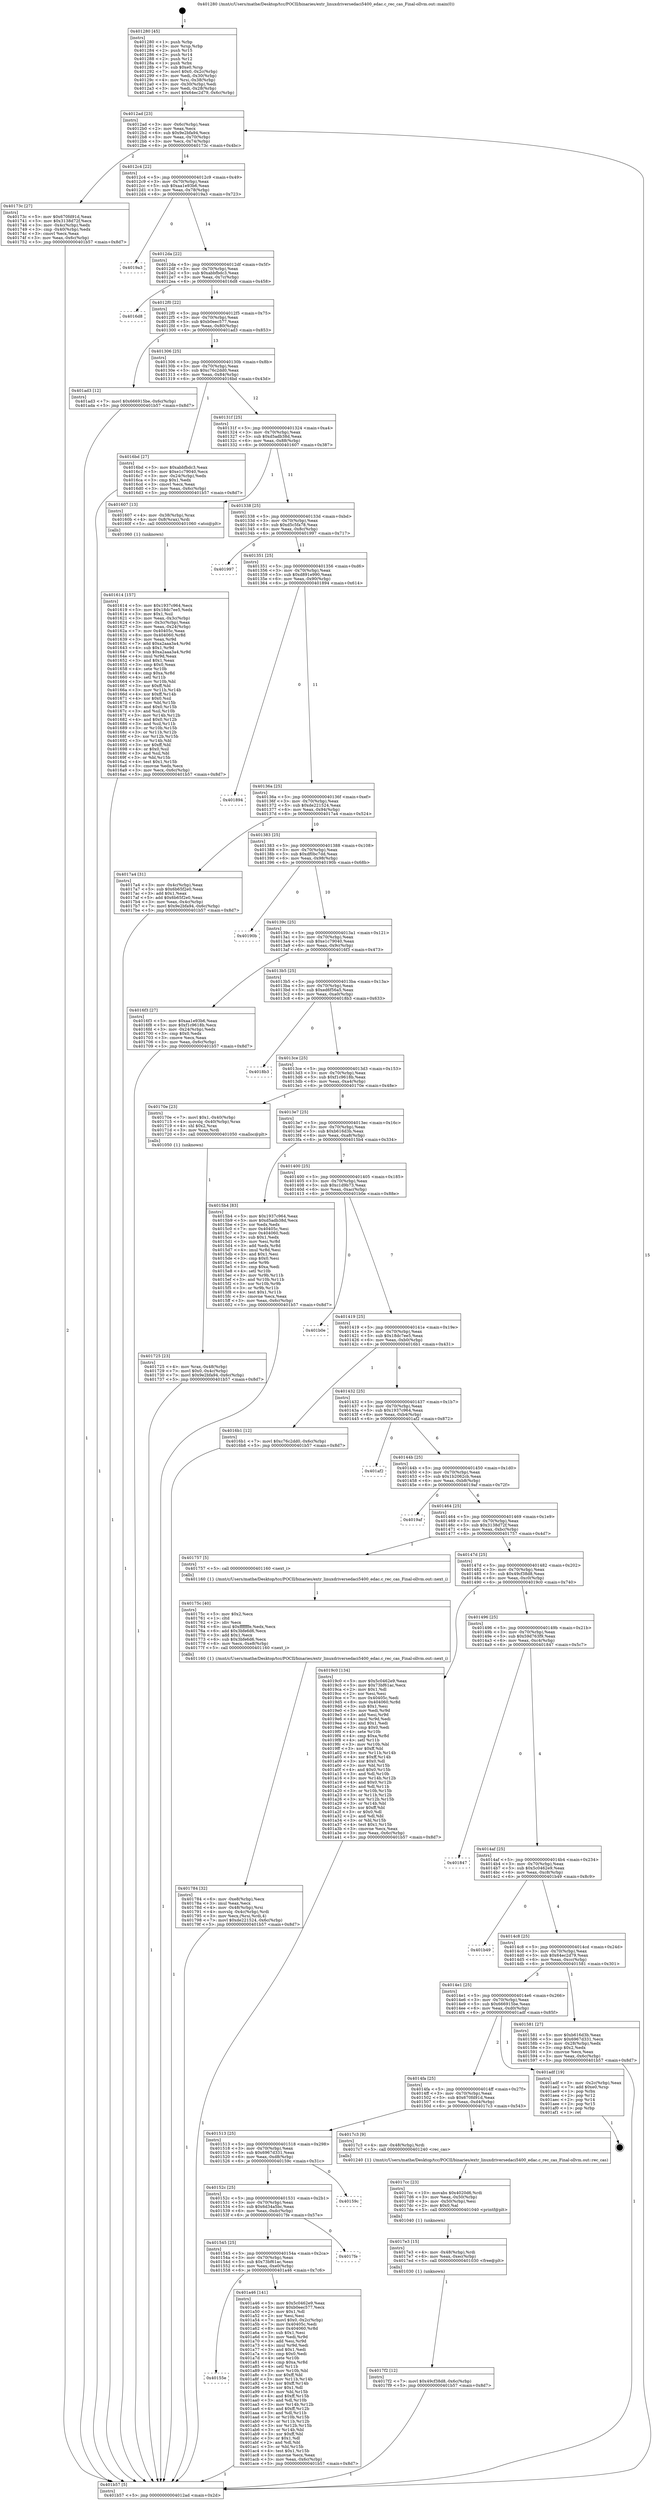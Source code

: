 digraph "0x401280" {
  label = "0x401280 (/mnt/c/Users/mathe/Desktop/tcc/POCII/binaries/extr_linuxdriversedaci5400_edac.c_rec_cas_Final-ollvm.out::main(0))"
  labelloc = "t"
  node[shape=record]

  Entry [label="",width=0.3,height=0.3,shape=circle,fillcolor=black,style=filled]
  "0x4012ad" [label="{
     0x4012ad [23]\l
     | [instrs]\l
     &nbsp;&nbsp;0x4012ad \<+3\>: mov -0x6c(%rbp),%eax\l
     &nbsp;&nbsp;0x4012b0 \<+2\>: mov %eax,%ecx\l
     &nbsp;&nbsp;0x4012b2 \<+6\>: sub $0x9e2bfa94,%ecx\l
     &nbsp;&nbsp;0x4012b8 \<+3\>: mov %eax,-0x70(%rbp)\l
     &nbsp;&nbsp;0x4012bb \<+3\>: mov %ecx,-0x74(%rbp)\l
     &nbsp;&nbsp;0x4012be \<+6\>: je 000000000040173c \<main+0x4bc\>\l
  }"]
  "0x40173c" [label="{
     0x40173c [27]\l
     | [instrs]\l
     &nbsp;&nbsp;0x40173c \<+5\>: mov $0x670fd91d,%eax\l
     &nbsp;&nbsp;0x401741 \<+5\>: mov $0x3138d72f,%ecx\l
     &nbsp;&nbsp;0x401746 \<+3\>: mov -0x4c(%rbp),%edx\l
     &nbsp;&nbsp;0x401749 \<+3\>: cmp -0x40(%rbp),%edx\l
     &nbsp;&nbsp;0x40174c \<+3\>: cmovl %ecx,%eax\l
     &nbsp;&nbsp;0x40174f \<+3\>: mov %eax,-0x6c(%rbp)\l
     &nbsp;&nbsp;0x401752 \<+5\>: jmp 0000000000401b57 \<main+0x8d7\>\l
  }"]
  "0x4012c4" [label="{
     0x4012c4 [22]\l
     | [instrs]\l
     &nbsp;&nbsp;0x4012c4 \<+5\>: jmp 00000000004012c9 \<main+0x49\>\l
     &nbsp;&nbsp;0x4012c9 \<+3\>: mov -0x70(%rbp),%eax\l
     &nbsp;&nbsp;0x4012cc \<+5\>: sub $0xaa1e93b6,%eax\l
     &nbsp;&nbsp;0x4012d1 \<+3\>: mov %eax,-0x78(%rbp)\l
     &nbsp;&nbsp;0x4012d4 \<+6\>: je 00000000004019a3 \<main+0x723\>\l
  }"]
  Exit [label="",width=0.3,height=0.3,shape=circle,fillcolor=black,style=filled,peripheries=2]
  "0x4019a3" [label="{
     0x4019a3\l
  }", style=dashed]
  "0x4012da" [label="{
     0x4012da [22]\l
     | [instrs]\l
     &nbsp;&nbsp;0x4012da \<+5\>: jmp 00000000004012df \<main+0x5f\>\l
     &nbsp;&nbsp;0x4012df \<+3\>: mov -0x70(%rbp),%eax\l
     &nbsp;&nbsp;0x4012e2 \<+5\>: sub $0xabbfbdc3,%eax\l
     &nbsp;&nbsp;0x4012e7 \<+3\>: mov %eax,-0x7c(%rbp)\l
     &nbsp;&nbsp;0x4012ea \<+6\>: je 00000000004016d8 \<main+0x458\>\l
  }"]
  "0x40155e" [label="{
     0x40155e\l
  }", style=dashed]
  "0x4016d8" [label="{
     0x4016d8\l
  }", style=dashed]
  "0x4012f0" [label="{
     0x4012f0 [22]\l
     | [instrs]\l
     &nbsp;&nbsp;0x4012f0 \<+5\>: jmp 00000000004012f5 \<main+0x75\>\l
     &nbsp;&nbsp;0x4012f5 \<+3\>: mov -0x70(%rbp),%eax\l
     &nbsp;&nbsp;0x4012f8 \<+5\>: sub $0xb0eec577,%eax\l
     &nbsp;&nbsp;0x4012fd \<+3\>: mov %eax,-0x80(%rbp)\l
     &nbsp;&nbsp;0x401300 \<+6\>: je 0000000000401ad3 \<main+0x853\>\l
  }"]
  "0x401a46" [label="{
     0x401a46 [141]\l
     | [instrs]\l
     &nbsp;&nbsp;0x401a46 \<+5\>: mov $0x5c0462e9,%eax\l
     &nbsp;&nbsp;0x401a4b \<+5\>: mov $0xb0eec577,%ecx\l
     &nbsp;&nbsp;0x401a50 \<+2\>: mov $0x1,%dl\l
     &nbsp;&nbsp;0x401a52 \<+2\>: xor %esi,%esi\l
     &nbsp;&nbsp;0x401a54 \<+7\>: movl $0x0,-0x2c(%rbp)\l
     &nbsp;&nbsp;0x401a5b \<+7\>: mov 0x40405c,%edi\l
     &nbsp;&nbsp;0x401a62 \<+8\>: mov 0x404060,%r8d\l
     &nbsp;&nbsp;0x401a6a \<+3\>: sub $0x1,%esi\l
     &nbsp;&nbsp;0x401a6d \<+3\>: mov %edi,%r9d\l
     &nbsp;&nbsp;0x401a70 \<+3\>: add %esi,%r9d\l
     &nbsp;&nbsp;0x401a73 \<+4\>: imul %r9d,%edi\l
     &nbsp;&nbsp;0x401a77 \<+3\>: and $0x1,%edi\l
     &nbsp;&nbsp;0x401a7a \<+3\>: cmp $0x0,%edi\l
     &nbsp;&nbsp;0x401a7d \<+4\>: sete %r10b\l
     &nbsp;&nbsp;0x401a81 \<+4\>: cmp $0xa,%r8d\l
     &nbsp;&nbsp;0x401a85 \<+4\>: setl %r11b\l
     &nbsp;&nbsp;0x401a89 \<+3\>: mov %r10b,%bl\l
     &nbsp;&nbsp;0x401a8c \<+3\>: xor $0xff,%bl\l
     &nbsp;&nbsp;0x401a8f \<+3\>: mov %r11b,%r14b\l
     &nbsp;&nbsp;0x401a92 \<+4\>: xor $0xff,%r14b\l
     &nbsp;&nbsp;0x401a96 \<+3\>: xor $0x1,%dl\l
     &nbsp;&nbsp;0x401a99 \<+3\>: mov %bl,%r15b\l
     &nbsp;&nbsp;0x401a9c \<+4\>: and $0xff,%r15b\l
     &nbsp;&nbsp;0x401aa0 \<+3\>: and %dl,%r10b\l
     &nbsp;&nbsp;0x401aa3 \<+3\>: mov %r14b,%r12b\l
     &nbsp;&nbsp;0x401aa6 \<+4\>: and $0xff,%r12b\l
     &nbsp;&nbsp;0x401aaa \<+3\>: and %dl,%r11b\l
     &nbsp;&nbsp;0x401aad \<+3\>: or %r10b,%r15b\l
     &nbsp;&nbsp;0x401ab0 \<+3\>: or %r11b,%r12b\l
     &nbsp;&nbsp;0x401ab3 \<+3\>: xor %r12b,%r15b\l
     &nbsp;&nbsp;0x401ab6 \<+3\>: or %r14b,%bl\l
     &nbsp;&nbsp;0x401ab9 \<+3\>: xor $0xff,%bl\l
     &nbsp;&nbsp;0x401abc \<+3\>: or $0x1,%dl\l
     &nbsp;&nbsp;0x401abf \<+2\>: and %dl,%bl\l
     &nbsp;&nbsp;0x401ac1 \<+3\>: or %bl,%r15b\l
     &nbsp;&nbsp;0x401ac4 \<+4\>: test $0x1,%r15b\l
     &nbsp;&nbsp;0x401ac8 \<+3\>: cmovne %ecx,%eax\l
     &nbsp;&nbsp;0x401acb \<+3\>: mov %eax,-0x6c(%rbp)\l
     &nbsp;&nbsp;0x401ace \<+5\>: jmp 0000000000401b57 \<main+0x8d7\>\l
  }"]
  "0x401ad3" [label="{
     0x401ad3 [12]\l
     | [instrs]\l
     &nbsp;&nbsp;0x401ad3 \<+7\>: movl $0x666915be,-0x6c(%rbp)\l
     &nbsp;&nbsp;0x401ada \<+5\>: jmp 0000000000401b57 \<main+0x8d7\>\l
  }"]
  "0x401306" [label="{
     0x401306 [25]\l
     | [instrs]\l
     &nbsp;&nbsp;0x401306 \<+5\>: jmp 000000000040130b \<main+0x8b\>\l
     &nbsp;&nbsp;0x40130b \<+3\>: mov -0x70(%rbp),%eax\l
     &nbsp;&nbsp;0x40130e \<+5\>: sub $0xc76c2dd0,%eax\l
     &nbsp;&nbsp;0x401313 \<+6\>: mov %eax,-0x84(%rbp)\l
     &nbsp;&nbsp;0x401319 \<+6\>: je 00000000004016bd \<main+0x43d\>\l
  }"]
  "0x401545" [label="{
     0x401545 [25]\l
     | [instrs]\l
     &nbsp;&nbsp;0x401545 \<+5\>: jmp 000000000040154a \<main+0x2ca\>\l
     &nbsp;&nbsp;0x40154a \<+3\>: mov -0x70(%rbp),%eax\l
     &nbsp;&nbsp;0x40154d \<+5\>: sub $0x73bf61ac,%eax\l
     &nbsp;&nbsp;0x401552 \<+6\>: mov %eax,-0xe0(%rbp)\l
     &nbsp;&nbsp;0x401558 \<+6\>: je 0000000000401a46 \<main+0x7c6\>\l
  }"]
  "0x4016bd" [label="{
     0x4016bd [27]\l
     | [instrs]\l
     &nbsp;&nbsp;0x4016bd \<+5\>: mov $0xabbfbdc3,%eax\l
     &nbsp;&nbsp;0x4016c2 \<+5\>: mov $0xe1c79040,%ecx\l
     &nbsp;&nbsp;0x4016c7 \<+3\>: mov -0x24(%rbp),%edx\l
     &nbsp;&nbsp;0x4016ca \<+3\>: cmp $0x1,%edx\l
     &nbsp;&nbsp;0x4016cd \<+3\>: cmovl %ecx,%eax\l
     &nbsp;&nbsp;0x4016d0 \<+3\>: mov %eax,-0x6c(%rbp)\l
     &nbsp;&nbsp;0x4016d3 \<+5\>: jmp 0000000000401b57 \<main+0x8d7\>\l
  }"]
  "0x40131f" [label="{
     0x40131f [25]\l
     | [instrs]\l
     &nbsp;&nbsp;0x40131f \<+5\>: jmp 0000000000401324 \<main+0xa4\>\l
     &nbsp;&nbsp;0x401324 \<+3\>: mov -0x70(%rbp),%eax\l
     &nbsp;&nbsp;0x401327 \<+5\>: sub $0xd5adb38d,%eax\l
     &nbsp;&nbsp;0x40132c \<+6\>: mov %eax,-0x88(%rbp)\l
     &nbsp;&nbsp;0x401332 \<+6\>: je 0000000000401607 \<main+0x387\>\l
  }"]
  "0x4017fe" [label="{
     0x4017fe\l
  }", style=dashed]
  "0x401607" [label="{
     0x401607 [13]\l
     | [instrs]\l
     &nbsp;&nbsp;0x401607 \<+4\>: mov -0x38(%rbp),%rax\l
     &nbsp;&nbsp;0x40160b \<+4\>: mov 0x8(%rax),%rdi\l
     &nbsp;&nbsp;0x40160f \<+5\>: call 0000000000401060 \<atoi@plt\>\l
     | [calls]\l
     &nbsp;&nbsp;0x401060 \{1\} (unknown)\l
  }"]
  "0x401338" [label="{
     0x401338 [25]\l
     | [instrs]\l
     &nbsp;&nbsp;0x401338 \<+5\>: jmp 000000000040133d \<main+0xbd\>\l
     &nbsp;&nbsp;0x40133d \<+3\>: mov -0x70(%rbp),%eax\l
     &nbsp;&nbsp;0x401340 \<+5\>: sub $0xd5c5fa78,%eax\l
     &nbsp;&nbsp;0x401345 \<+6\>: mov %eax,-0x8c(%rbp)\l
     &nbsp;&nbsp;0x40134b \<+6\>: je 0000000000401997 \<main+0x717\>\l
  }"]
  "0x40152c" [label="{
     0x40152c [25]\l
     | [instrs]\l
     &nbsp;&nbsp;0x40152c \<+5\>: jmp 0000000000401531 \<main+0x2b1\>\l
     &nbsp;&nbsp;0x401531 \<+3\>: mov -0x70(%rbp),%eax\l
     &nbsp;&nbsp;0x401534 \<+5\>: sub $0x6d34a5bc,%eax\l
     &nbsp;&nbsp;0x401539 \<+6\>: mov %eax,-0xdc(%rbp)\l
     &nbsp;&nbsp;0x40153f \<+6\>: je 00000000004017fe \<main+0x57e\>\l
  }"]
  "0x401997" [label="{
     0x401997\l
  }", style=dashed]
  "0x401351" [label="{
     0x401351 [25]\l
     | [instrs]\l
     &nbsp;&nbsp;0x401351 \<+5\>: jmp 0000000000401356 \<main+0xd6\>\l
     &nbsp;&nbsp;0x401356 \<+3\>: mov -0x70(%rbp),%eax\l
     &nbsp;&nbsp;0x401359 \<+5\>: sub $0xd891e990,%eax\l
     &nbsp;&nbsp;0x40135e \<+6\>: mov %eax,-0x90(%rbp)\l
     &nbsp;&nbsp;0x401364 \<+6\>: je 0000000000401894 \<main+0x614\>\l
  }"]
  "0x40159c" [label="{
     0x40159c\l
  }", style=dashed]
  "0x401894" [label="{
     0x401894\l
  }", style=dashed]
  "0x40136a" [label="{
     0x40136a [25]\l
     | [instrs]\l
     &nbsp;&nbsp;0x40136a \<+5\>: jmp 000000000040136f \<main+0xef\>\l
     &nbsp;&nbsp;0x40136f \<+3\>: mov -0x70(%rbp),%eax\l
     &nbsp;&nbsp;0x401372 \<+5\>: sub $0xde221524,%eax\l
     &nbsp;&nbsp;0x401377 \<+6\>: mov %eax,-0x94(%rbp)\l
     &nbsp;&nbsp;0x40137d \<+6\>: je 00000000004017a4 \<main+0x524\>\l
  }"]
  "0x4017f2" [label="{
     0x4017f2 [12]\l
     | [instrs]\l
     &nbsp;&nbsp;0x4017f2 \<+7\>: movl $0x49cf38d8,-0x6c(%rbp)\l
     &nbsp;&nbsp;0x4017f9 \<+5\>: jmp 0000000000401b57 \<main+0x8d7\>\l
  }"]
  "0x4017a4" [label="{
     0x4017a4 [31]\l
     | [instrs]\l
     &nbsp;&nbsp;0x4017a4 \<+3\>: mov -0x4c(%rbp),%eax\l
     &nbsp;&nbsp;0x4017a7 \<+5\>: sub $0x6b65f2e0,%eax\l
     &nbsp;&nbsp;0x4017ac \<+3\>: add $0x1,%eax\l
     &nbsp;&nbsp;0x4017af \<+5\>: add $0x6b65f2e0,%eax\l
     &nbsp;&nbsp;0x4017b4 \<+3\>: mov %eax,-0x4c(%rbp)\l
     &nbsp;&nbsp;0x4017b7 \<+7\>: movl $0x9e2bfa94,-0x6c(%rbp)\l
     &nbsp;&nbsp;0x4017be \<+5\>: jmp 0000000000401b57 \<main+0x8d7\>\l
  }"]
  "0x401383" [label="{
     0x401383 [25]\l
     | [instrs]\l
     &nbsp;&nbsp;0x401383 \<+5\>: jmp 0000000000401388 \<main+0x108\>\l
     &nbsp;&nbsp;0x401388 \<+3\>: mov -0x70(%rbp),%eax\l
     &nbsp;&nbsp;0x40138b \<+5\>: sub $0xdf0bc7dd,%eax\l
     &nbsp;&nbsp;0x401390 \<+6\>: mov %eax,-0x98(%rbp)\l
     &nbsp;&nbsp;0x401396 \<+6\>: je 000000000040190b \<main+0x68b\>\l
  }"]
  "0x4017e3" [label="{
     0x4017e3 [15]\l
     | [instrs]\l
     &nbsp;&nbsp;0x4017e3 \<+4\>: mov -0x48(%rbp),%rdi\l
     &nbsp;&nbsp;0x4017e7 \<+6\>: mov %eax,-0xec(%rbp)\l
     &nbsp;&nbsp;0x4017ed \<+5\>: call 0000000000401030 \<free@plt\>\l
     | [calls]\l
     &nbsp;&nbsp;0x401030 \{1\} (unknown)\l
  }"]
  "0x40190b" [label="{
     0x40190b\l
  }", style=dashed]
  "0x40139c" [label="{
     0x40139c [25]\l
     | [instrs]\l
     &nbsp;&nbsp;0x40139c \<+5\>: jmp 00000000004013a1 \<main+0x121\>\l
     &nbsp;&nbsp;0x4013a1 \<+3\>: mov -0x70(%rbp),%eax\l
     &nbsp;&nbsp;0x4013a4 \<+5\>: sub $0xe1c79040,%eax\l
     &nbsp;&nbsp;0x4013a9 \<+6\>: mov %eax,-0x9c(%rbp)\l
     &nbsp;&nbsp;0x4013af \<+6\>: je 00000000004016f3 \<main+0x473\>\l
  }"]
  "0x4017cc" [label="{
     0x4017cc [23]\l
     | [instrs]\l
     &nbsp;&nbsp;0x4017cc \<+10\>: movabs $0x4020d6,%rdi\l
     &nbsp;&nbsp;0x4017d6 \<+3\>: mov %eax,-0x50(%rbp)\l
     &nbsp;&nbsp;0x4017d9 \<+3\>: mov -0x50(%rbp),%esi\l
     &nbsp;&nbsp;0x4017dc \<+2\>: mov $0x0,%al\l
     &nbsp;&nbsp;0x4017de \<+5\>: call 0000000000401040 \<printf@plt\>\l
     | [calls]\l
     &nbsp;&nbsp;0x401040 \{1\} (unknown)\l
  }"]
  "0x4016f3" [label="{
     0x4016f3 [27]\l
     | [instrs]\l
     &nbsp;&nbsp;0x4016f3 \<+5\>: mov $0xaa1e93b6,%eax\l
     &nbsp;&nbsp;0x4016f8 \<+5\>: mov $0xf1c9618b,%ecx\l
     &nbsp;&nbsp;0x4016fd \<+3\>: mov -0x24(%rbp),%edx\l
     &nbsp;&nbsp;0x401700 \<+3\>: cmp $0x0,%edx\l
     &nbsp;&nbsp;0x401703 \<+3\>: cmove %ecx,%eax\l
     &nbsp;&nbsp;0x401706 \<+3\>: mov %eax,-0x6c(%rbp)\l
     &nbsp;&nbsp;0x401709 \<+5\>: jmp 0000000000401b57 \<main+0x8d7\>\l
  }"]
  "0x4013b5" [label="{
     0x4013b5 [25]\l
     | [instrs]\l
     &nbsp;&nbsp;0x4013b5 \<+5\>: jmp 00000000004013ba \<main+0x13a\>\l
     &nbsp;&nbsp;0x4013ba \<+3\>: mov -0x70(%rbp),%eax\l
     &nbsp;&nbsp;0x4013bd \<+5\>: sub $0xed6f56a5,%eax\l
     &nbsp;&nbsp;0x4013c2 \<+6\>: mov %eax,-0xa0(%rbp)\l
     &nbsp;&nbsp;0x4013c8 \<+6\>: je 00000000004018b3 \<main+0x633\>\l
  }"]
  "0x401513" [label="{
     0x401513 [25]\l
     | [instrs]\l
     &nbsp;&nbsp;0x401513 \<+5\>: jmp 0000000000401518 \<main+0x298\>\l
     &nbsp;&nbsp;0x401518 \<+3\>: mov -0x70(%rbp),%eax\l
     &nbsp;&nbsp;0x40151b \<+5\>: sub $0x6967d331,%eax\l
     &nbsp;&nbsp;0x401520 \<+6\>: mov %eax,-0xd8(%rbp)\l
     &nbsp;&nbsp;0x401526 \<+6\>: je 000000000040159c \<main+0x31c\>\l
  }"]
  "0x4018b3" [label="{
     0x4018b3\l
  }", style=dashed]
  "0x4013ce" [label="{
     0x4013ce [25]\l
     | [instrs]\l
     &nbsp;&nbsp;0x4013ce \<+5\>: jmp 00000000004013d3 \<main+0x153\>\l
     &nbsp;&nbsp;0x4013d3 \<+3\>: mov -0x70(%rbp),%eax\l
     &nbsp;&nbsp;0x4013d6 \<+5\>: sub $0xf1c9618b,%eax\l
     &nbsp;&nbsp;0x4013db \<+6\>: mov %eax,-0xa4(%rbp)\l
     &nbsp;&nbsp;0x4013e1 \<+6\>: je 000000000040170e \<main+0x48e\>\l
  }"]
  "0x4017c3" [label="{
     0x4017c3 [9]\l
     | [instrs]\l
     &nbsp;&nbsp;0x4017c3 \<+4\>: mov -0x48(%rbp),%rdi\l
     &nbsp;&nbsp;0x4017c7 \<+5\>: call 0000000000401240 \<rec_cas\>\l
     | [calls]\l
     &nbsp;&nbsp;0x401240 \{1\} (/mnt/c/Users/mathe/Desktop/tcc/POCII/binaries/extr_linuxdriversedaci5400_edac.c_rec_cas_Final-ollvm.out::rec_cas)\l
  }"]
  "0x40170e" [label="{
     0x40170e [23]\l
     | [instrs]\l
     &nbsp;&nbsp;0x40170e \<+7\>: movl $0x1,-0x40(%rbp)\l
     &nbsp;&nbsp;0x401715 \<+4\>: movslq -0x40(%rbp),%rax\l
     &nbsp;&nbsp;0x401719 \<+4\>: shl $0x2,%rax\l
     &nbsp;&nbsp;0x40171d \<+3\>: mov %rax,%rdi\l
     &nbsp;&nbsp;0x401720 \<+5\>: call 0000000000401050 \<malloc@plt\>\l
     | [calls]\l
     &nbsp;&nbsp;0x401050 \{1\} (unknown)\l
  }"]
  "0x4013e7" [label="{
     0x4013e7 [25]\l
     | [instrs]\l
     &nbsp;&nbsp;0x4013e7 \<+5\>: jmp 00000000004013ec \<main+0x16c\>\l
     &nbsp;&nbsp;0x4013ec \<+3\>: mov -0x70(%rbp),%eax\l
     &nbsp;&nbsp;0x4013ef \<+5\>: sub $0xb616d3b,%eax\l
     &nbsp;&nbsp;0x4013f4 \<+6\>: mov %eax,-0xa8(%rbp)\l
     &nbsp;&nbsp;0x4013fa \<+6\>: je 00000000004015b4 \<main+0x334\>\l
  }"]
  "0x4014fa" [label="{
     0x4014fa [25]\l
     | [instrs]\l
     &nbsp;&nbsp;0x4014fa \<+5\>: jmp 00000000004014ff \<main+0x27f\>\l
     &nbsp;&nbsp;0x4014ff \<+3\>: mov -0x70(%rbp),%eax\l
     &nbsp;&nbsp;0x401502 \<+5\>: sub $0x670fd91d,%eax\l
     &nbsp;&nbsp;0x401507 \<+6\>: mov %eax,-0xd4(%rbp)\l
     &nbsp;&nbsp;0x40150d \<+6\>: je 00000000004017c3 \<main+0x543\>\l
  }"]
  "0x4015b4" [label="{
     0x4015b4 [83]\l
     | [instrs]\l
     &nbsp;&nbsp;0x4015b4 \<+5\>: mov $0x1937c964,%eax\l
     &nbsp;&nbsp;0x4015b9 \<+5\>: mov $0xd5adb38d,%ecx\l
     &nbsp;&nbsp;0x4015be \<+2\>: xor %edx,%edx\l
     &nbsp;&nbsp;0x4015c0 \<+7\>: mov 0x40405c,%esi\l
     &nbsp;&nbsp;0x4015c7 \<+7\>: mov 0x404060,%edi\l
     &nbsp;&nbsp;0x4015ce \<+3\>: sub $0x1,%edx\l
     &nbsp;&nbsp;0x4015d1 \<+3\>: mov %esi,%r8d\l
     &nbsp;&nbsp;0x4015d4 \<+3\>: add %edx,%r8d\l
     &nbsp;&nbsp;0x4015d7 \<+4\>: imul %r8d,%esi\l
     &nbsp;&nbsp;0x4015db \<+3\>: and $0x1,%esi\l
     &nbsp;&nbsp;0x4015de \<+3\>: cmp $0x0,%esi\l
     &nbsp;&nbsp;0x4015e1 \<+4\>: sete %r9b\l
     &nbsp;&nbsp;0x4015e5 \<+3\>: cmp $0xa,%edi\l
     &nbsp;&nbsp;0x4015e8 \<+4\>: setl %r10b\l
     &nbsp;&nbsp;0x4015ec \<+3\>: mov %r9b,%r11b\l
     &nbsp;&nbsp;0x4015ef \<+3\>: and %r10b,%r11b\l
     &nbsp;&nbsp;0x4015f2 \<+3\>: xor %r10b,%r9b\l
     &nbsp;&nbsp;0x4015f5 \<+3\>: or %r9b,%r11b\l
     &nbsp;&nbsp;0x4015f8 \<+4\>: test $0x1,%r11b\l
     &nbsp;&nbsp;0x4015fc \<+3\>: cmovne %ecx,%eax\l
     &nbsp;&nbsp;0x4015ff \<+3\>: mov %eax,-0x6c(%rbp)\l
     &nbsp;&nbsp;0x401602 \<+5\>: jmp 0000000000401b57 \<main+0x8d7\>\l
  }"]
  "0x401400" [label="{
     0x401400 [25]\l
     | [instrs]\l
     &nbsp;&nbsp;0x401400 \<+5\>: jmp 0000000000401405 \<main+0x185\>\l
     &nbsp;&nbsp;0x401405 \<+3\>: mov -0x70(%rbp),%eax\l
     &nbsp;&nbsp;0x401408 \<+5\>: sub $0xc1d9b73,%eax\l
     &nbsp;&nbsp;0x40140d \<+6\>: mov %eax,-0xac(%rbp)\l
     &nbsp;&nbsp;0x401413 \<+6\>: je 0000000000401b0e \<main+0x88e\>\l
  }"]
  "0x401adf" [label="{
     0x401adf [19]\l
     | [instrs]\l
     &nbsp;&nbsp;0x401adf \<+3\>: mov -0x2c(%rbp),%eax\l
     &nbsp;&nbsp;0x401ae2 \<+7\>: add $0xe0,%rsp\l
     &nbsp;&nbsp;0x401ae9 \<+1\>: pop %rbx\l
     &nbsp;&nbsp;0x401aea \<+2\>: pop %r12\l
     &nbsp;&nbsp;0x401aec \<+2\>: pop %r14\l
     &nbsp;&nbsp;0x401aee \<+2\>: pop %r15\l
     &nbsp;&nbsp;0x401af0 \<+1\>: pop %rbp\l
     &nbsp;&nbsp;0x401af1 \<+1\>: ret\l
  }"]
  "0x401b0e" [label="{
     0x401b0e\l
  }", style=dashed]
  "0x401419" [label="{
     0x401419 [25]\l
     | [instrs]\l
     &nbsp;&nbsp;0x401419 \<+5\>: jmp 000000000040141e \<main+0x19e\>\l
     &nbsp;&nbsp;0x40141e \<+3\>: mov -0x70(%rbp),%eax\l
     &nbsp;&nbsp;0x401421 \<+5\>: sub $0x18dc7ee5,%eax\l
     &nbsp;&nbsp;0x401426 \<+6\>: mov %eax,-0xb0(%rbp)\l
     &nbsp;&nbsp;0x40142c \<+6\>: je 00000000004016b1 \<main+0x431\>\l
  }"]
  "0x401784" [label="{
     0x401784 [32]\l
     | [instrs]\l
     &nbsp;&nbsp;0x401784 \<+6\>: mov -0xe8(%rbp),%ecx\l
     &nbsp;&nbsp;0x40178a \<+3\>: imul %eax,%ecx\l
     &nbsp;&nbsp;0x40178d \<+4\>: mov -0x48(%rbp),%rsi\l
     &nbsp;&nbsp;0x401791 \<+4\>: movslq -0x4c(%rbp),%rdi\l
     &nbsp;&nbsp;0x401795 \<+3\>: mov %ecx,(%rsi,%rdi,4)\l
     &nbsp;&nbsp;0x401798 \<+7\>: movl $0xde221524,-0x6c(%rbp)\l
     &nbsp;&nbsp;0x40179f \<+5\>: jmp 0000000000401b57 \<main+0x8d7\>\l
  }"]
  "0x4016b1" [label="{
     0x4016b1 [12]\l
     | [instrs]\l
     &nbsp;&nbsp;0x4016b1 \<+7\>: movl $0xc76c2dd0,-0x6c(%rbp)\l
     &nbsp;&nbsp;0x4016b8 \<+5\>: jmp 0000000000401b57 \<main+0x8d7\>\l
  }"]
  "0x401432" [label="{
     0x401432 [25]\l
     | [instrs]\l
     &nbsp;&nbsp;0x401432 \<+5\>: jmp 0000000000401437 \<main+0x1b7\>\l
     &nbsp;&nbsp;0x401437 \<+3\>: mov -0x70(%rbp),%eax\l
     &nbsp;&nbsp;0x40143a \<+5\>: sub $0x1937c964,%eax\l
     &nbsp;&nbsp;0x40143f \<+6\>: mov %eax,-0xb4(%rbp)\l
     &nbsp;&nbsp;0x401445 \<+6\>: je 0000000000401af2 \<main+0x872\>\l
  }"]
  "0x40175c" [label="{
     0x40175c [40]\l
     | [instrs]\l
     &nbsp;&nbsp;0x40175c \<+5\>: mov $0x2,%ecx\l
     &nbsp;&nbsp;0x401761 \<+1\>: cltd\l
     &nbsp;&nbsp;0x401762 \<+2\>: idiv %ecx\l
     &nbsp;&nbsp;0x401764 \<+6\>: imul $0xfffffffe,%edx,%ecx\l
     &nbsp;&nbsp;0x40176a \<+6\>: add $0x3bfe6d6,%ecx\l
     &nbsp;&nbsp;0x401770 \<+3\>: add $0x1,%ecx\l
     &nbsp;&nbsp;0x401773 \<+6\>: sub $0x3bfe6d6,%ecx\l
     &nbsp;&nbsp;0x401779 \<+6\>: mov %ecx,-0xe8(%rbp)\l
     &nbsp;&nbsp;0x40177f \<+5\>: call 0000000000401160 \<next_i\>\l
     | [calls]\l
     &nbsp;&nbsp;0x401160 \{1\} (/mnt/c/Users/mathe/Desktop/tcc/POCII/binaries/extr_linuxdriversedaci5400_edac.c_rec_cas_Final-ollvm.out::next_i)\l
  }"]
  "0x401af2" [label="{
     0x401af2\l
  }", style=dashed]
  "0x40144b" [label="{
     0x40144b [25]\l
     | [instrs]\l
     &nbsp;&nbsp;0x40144b \<+5\>: jmp 0000000000401450 \<main+0x1d0\>\l
     &nbsp;&nbsp;0x401450 \<+3\>: mov -0x70(%rbp),%eax\l
     &nbsp;&nbsp;0x401453 \<+5\>: sub $0x1b2062cb,%eax\l
     &nbsp;&nbsp;0x401458 \<+6\>: mov %eax,-0xb8(%rbp)\l
     &nbsp;&nbsp;0x40145e \<+6\>: je 00000000004019af \<main+0x72f\>\l
  }"]
  "0x401725" [label="{
     0x401725 [23]\l
     | [instrs]\l
     &nbsp;&nbsp;0x401725 \<+4\>: mov %rax,-0x48(%rbp)\l
     &nbsp;&nbsp;0x401729 \<+7\>: movl $0x0,-0x4c(%rbp)\l
     &nbsp;&nbsp;0x401730 \<+7\>: movl $0x9e2bfa94,-0x6c(%rbp)\l
     &nbsp;&nbsp;0x401737 \<+5\>: jmp 0000000000401b57 \<main+0x8d7\>\l
  }"]
  "0x4019af" [label="{
     0x4019af\l
  }", style=dashed]
  "0x401464" [label="{
     0x401464 [25]\l
     | [instrs]\l
     &nbsp;&nbsp;0x401464 \<+5\>: jmp 0000000000401469 \<main+0x1e9\>\l
     &nbsp;&nbsp;0x401469 \<+3\>: mov -0x70(%rbp),%eax\l
     &nbsp;&nbsp;0x40146c \<+5\>: sub $0x3138d72f,%eax\l
     &nbsp;&nbsp;0x401471 \<+6\>: mov %eax,-0xbc(%rbp)\l
     &nbsp;&nbsp;0x401477 \<+6\>: je 0000000000401757 \<main+0x4d7\>\l
  }"]
  "0x401614" [label="{
     0x401614 [157]\l
     | [instrs]\l
     &nbsp;&nbsp;0x401614 \<+5\>: mov $0x1937c964,%ecx\l
     &nbsp;&nbsp;0x401619 \<+5\>: mov $0x18dc7ee5,%edx\l
     &nbsp;&nbsp;0x40161e \<+3\>: mov $0x1,%sil\l
     &nbsp;&nbsp;0x401621 \<+3\>: mov %eax,-0x3c(%rbp)\l
     &nbsp;&nbsp;0x401624 \<+3\>: mov -0x3c(%rbp),%eax\l
     &nbsp;&nbsp;0x401627 \<+3\>: mov %eax,-0x24(%rbp)\l
     &nbsp;&nbsp;0x40162a \<+7\>: mov 0x40405c,%eax\l
     &nbsp;&nbsp;0x401631 \<+8\>: mov 0x404060,%r8d\l
     &nbsp;&nbsp;0x401639 \<+3\>: mov %eax,%r9d\l
     &nbsp;&nbsp;0x40163c \<+7\>: add $0xa2aaa3a4,%r9d\l
     &nbsp;&nbsp;0x401643 \<+4\>: sub $0x1,%r9d\l
     &nbsp;&nbsp;0x401647 \<+7\>: sub $0xa2aaa3a4,%r9d\l
     &nbsp;&nbsp;0x40164e \<+4\>: imul %r9d,%eax\l
     &nbsp;&nbsp;0x401652 \<+3\>: and $0x1,%eax\l
     &nbsp;&nbsp;0x401655 \<+3\>: cmp $0x0,%eax\l
     &nbsp;&nbsp;0x401658 \<+4\>: sete %r10b\l
     &nbsp;&nbsp;0x40165c \<+4\>: cmp $0xa,%r8d\l
     &nbsp;&nbsp;0x401660 \<+4\>: setl %r11b\l
     &nbsp;&nbsp;0x401664 \<+3\>: mov %r10b,%bl\l
     &nbsp;&nbsp;0x401667 \<+3\>: xor $0xff,%bl\l
     &nbsp;&nbsp;0x40166a \<+3\>: mov %r11b,%r14b\l
     &nbsp;&nbsp;0x40166d \<+4\>: xor $0xff,%r14b\l
     &nbsp;&nbsp;0x401671 \<+4\>: xor $0x0,%sil\l
     &nbsp;&nbsp;0x401675 \<+3\>: mov %bl,%r15b\l
     &nbsp;&nbsp;0x401678 \<+4\>: and $0x0,%r15b\l
     &nbsp;&nbsp;0x40167c \<+3\>: and %sil,%r10b\l
     &nbsp;&nbsp;0x40167f \<+3\>: mov %r14b,%r12b\l
     &nbsp;&nbsp;0x401682 \<+4\>: and $0x0,%r12b\l
     &nbsp;&nbsp;0x401686 \<+3\>: and %sil,%r11b\l
     &nbsp;&nbsp;0x401689 \<+3\>: or %r10b,%r15b\l
     &nbsp;&nbsp;0x40168c \<+3\>: or %r11b,%r12b\l
     &nbsp;&nbsp;0x40168f \<+3\>: xor %r12b,%r15b\l
     &nbsp;&nbsp;0x401692 \<+3\>: or %r14b,%bl\l
     &nbsp;&nbsp;0x401695 \<+3\>: xor $0xff,%bl\l
     &nbsp;&nbsp;0x401698 \<+4\>: or $0x0,%sil\l
     &nbsp;&nbsp;0x40169c \<+3\>: and %sil,%bl\l
     &nbsp;&nbsp;0x40169f \<+3\>: or %bl,%r15b\l
     &nbsp;&nbsp;0x4016a2 \<+4\>: test $0x1,%r15b\l
     &nbsp;&nbsp;0x4016a6 \<+3\>: cmovne %edx,%ecx\l
     &nbsp;&nbsp;0x4016a9 \<+3\>: mov %ecx,-0x6c(%rbp)\l
     &nbsp;&nbsp;0x4016ac \<+5\>: jmp 0000000000401b57 \<main+0x8d7\>\l
  }"]
  "0x401757" [label="{
     0x401757 [5]\l
     | [instrs]\l
     &nbsp;&nbsp;0x401757 \<+5\>: call 0000000000401160 \<next_i\>\l
     | [calls]\l
     &nbsp;&nbsp;0x401160 \{1\} (/mnt/c/Users/mathe/Desktop/tcc/POCII/binaries/extr_linuxdriversedaci5400_edac.c_rec_cas_Final-ollvm.out::next_i)\l
  }"]
  "0x40147d" [label="{
     0x40147d [25]\l
     | [instrs]\l
     &nbsp;&nbsp;0x40147d \<+5\>: jmp 0000000000401482 \<main+0x202\>\l
     &nbsp;&nbsp;0x401482 \<+3\>: mov -0x70(%rbp),%eax\l
     &nbsp;&nbsp;0x401485 \<+5\>: sub $0x49cf38d8,%eax\l
     &nbsp;&nbsp;0x40148a \<+6\>: mov %eax,-0xc0(%rbp)\l
     &nbsp;&nbsp;0x401490 \<+6\>: je 00000000004019c0 \<main+0x740\>\l
  }"]
  "0x401280" [label="{
     0x401280 [45]\l
     | [instrs]\l
     &nbsp;&nbsp;0x401280 \<+1\>: push %rbp\l
     &nbsp;&nbsp;0x401281 \<+3\>: mov %rsp,%rbp\l
     &nbsp;&nbsp;0x401284 \<+2\>: push %r15\l
     &nbsp;&nbsp;0x401286 \<+2\>: push %r14\l
     &nbsp;&nbsp;0x401288 \<+2\>: push %r12\l
     &nbsp;&nbsp;0x40128a \<+1\>: push %rbx\l
     &nbsp;&nbsp;0x40128b \<+7\>: sub $0xe0,%rsp\l
     &nbsp;&nbsp;0x401292 \<+7\>: movl $0x0,-0x2c(%rbp)\l
     &nbsp;&nbsp;0x401299 \<+3\>: mov %edi,-0x30(%rbp)\l
     &nbsp;&nbsp;0x40129c \<+4\>: mov %rsi,-0x38(%rbp)\l
     &nbsp;&nbsp;0x4012a0 \<+3\>: mov -0x30(%rbp),%edi\l
     &nbsp;&nbsp;0x4012a3 \<+3\>: mov %edi,-0x28(%rbp)\l
     &nbsp;&nbsp;0x4012a6 \<+7\>: movl $0x64ec2d79,-0x6c(%rbp)\l
  }"]
  "0x4019c0" [label="{
     0x4019c0 [134]\l
     | [instrs]\l
     &nbsp;&nbsp;0x4019c0 \<+5\>: mov $0x5c0462e9,%eax\l
     &nbsp;&nbsp;0x4019c5 \<+5\>: mov $0x73bf61ac,%ecx\l
     &nbsp;&nbsp;0x4019ca \<+2\>: mov $0x1,%dl\l
     &nbsp;&nbsp;0x4019cc \<+2\>: xor %esi,%esi\l
     &nbsp;&nbsp;0x4019ce \<+7\>: mov 0x40405c,%edi\l
     &nbsp;&nbsp;0x4019d5 \<+8\>: mov 0x404060,%r8d\l
     &nbsp;&nbsp;0x4019dd \<+3\>: sub $0x1,%esi\l
     &nbsp;&nbsp;0x4019e0 \<+3\>: mov %edi,%r9d\l
     &nbsp;&nbsp;0x4019e3 \<+3\>: add %esi,%r9d\l
     &nbsp;&nbsp;0x4019e6 \<+4\>: imul %r9d,%edi\l
     &nbsp;&nbsp;0x4019ea \<+3\>: and $0x1,%edi\l
     &nbsp;&nbsp;0x4019ed \<+3\>: cmp $0x0,%edi\l
     &nbsp;&nbsp;0x4019f0 \<+4\>: sete %r10b\l
     &nbsp;&nbsp;0x4019f4 \<+4\>: cmp $0xa,%r8d\l
     &nbsp;&nbsp;0x4019f8 \<+4\>: setl %r11b\l
     &nbsp;&nbsp;0x4019fc \<+3\>: mov %r10b,%bl\l
     &nbsp;&nbsp;0x4019ff \<+3\>: xor $0xff,%bl\l
     &nbsp;&nbsp;0x401a02 \<+3\>: mov %r11b,%r14b\l
     &nbsp;&nbsp;0x401a05 \<+4\>: xor $0xff,%r14b\l
     &nbsp;&nbsp;0x401a09 \<+3\>: xor $0x0,%dl\l
     &nbsp;&nbsp;0x401a0c \<+3\>: mov %bl,%r15b\l
     &nbsp;&nbsp;0x401a0f \<+4\>: and $0x0,%r15b\l
     &nbsp;&nbsp;0x401a13 \<+3\>: and %dl,%r10b\l
     &nbsp;&nbsp;0x401a16 \<+3\>: mov %r14b,%r12b\l
     &nbsp;&nbsp;0x401a19 \<+4\>: and $0x0,%r12b\l
     &nbsp;&nbsp;0x401a1d \<+3\>: and %dl,%r11b\l
     &nbsp;&nbsp;0x401a20 \<+3\>: or %r10b,%r15b\l
     &nbsp;&nbsp;0x401a23 \<+3\>: or %r11b,%r12b\l
     &nbsp;&nbsp;0x401a26 \<+3\>: xor %r12b,%r15b\l
     &nbsp;&nbsp;0x401a29 \<+3\>: or %r14b,%bl\l
     &nbsp;&nbsp;0x401a2c \<+3\>: xor $0xff,%bl\l
     &nbsp;&nbsp;0x401a2f \<+3\>: or $0x0,%dl\l
     &nbsp;&nbsp;0x401a32 \<+2\>: and %dl,%bl\l
     &nbsp;&nbsp;0x401a34 \<+3\>: or %bl,%r15b\l
     &nbsp;&nbsp;0x401a37 \<+4\>: test $0x1,%r15b\l
     &nbsp;&nbsp;0x401a3b \<+3\>: cmovne %ecx,%eax\l
     &nbsp;&nbsp;0x401a3e \<+3\>: mov %eax,-0x6c(%rbp)\l
     &nbsp;&nbsp;0x401a41 \<+5\>: jmp 0000000000401b57 \<main+0x8d7\>\l
  }"]
  "0x401496" [label="{
     0x401496 [25]\l
     | [instrs]\l
     &nbsp;&nbsp;0x401496 \<+5\>: jmp 000000000040149b \<main+0x21b\>\l
     &nbsp;&nbsp;0x40149b \<+3\>: mov -0x70(%rbp),%eax\l
     &nbsp;&nbsp;0x40149e \<+5\>: sub $0x59d763f9,%eax\l
     &nbsp;&nbsp;0x4014a3 \<+6\>: mov %eax,-0xc4(%rbp)\l
     &nbsp;&nbsp;0x4014a9 \<+6\>: je 0000000000401847 \<main+0x5c7\>\l
  }"]
  "0x401b57" [label="{
     0x401b57 [5]\l
     | [instrs]\l
     &nbsp;&nbsp;0x401b57 \<+5\>: jmp 00000000004012ad \<main+0x2d\>\l
  }"]
  "0x401847" [label="{
     0x401847\l
  }", style=dashed]
  "0x4014af" [label="{
     0x4014af [25]\l
     | [instrs]\l
     &nbsp;&nbsp;0x4014af \<+5\>: jmp 00000000004014b4 \<main+0x234\>\l
     &nbsp;&nbsp;0x4014b4 \<+3\>: mov -0x70(%rbp),%eax\l
     &nbsp;&nbsp;0x4014b7 \<+5\>: sub $0x5c0462e9,%eax\l
     &nbsp;&nbsp;0x4014bc \<+6\>: mov %eax,-0xc8(%rbp)\l
     &nbsp;&nbsp;0x4014c2 \<+6\>: je 0000000000401b49 \<main+0x8c9\>\l
  }"]
  "0x4014e1" [label="{
     0x4014e1 [25]\l
     | [instrs]\l
     &nbsp;&nbsp;0x4014e1 \<+5\>: jmp 00000000004014e6 \<main+0x266\>\l
     &nbsp;&nbsp;0x4014e6 \<+3\>: mov -0x70(%rbp),%eax\l
     &nbsp;&nbsp;0x4014e9 \<+5\>: sub $0x666915be,%eax\l
     &nbsp;&nbsp;0x4014ee \<+6\>: mov %eax,-0xd0(%rbp)\l
     &nbsp;&nbsp;0x4014f4 \<+6\>: je 0000000000401adf \<main+0x85f\>\l
  }"]
  "0x401b49" [label="{
     0x401b49\l
  }", style=dashed]
  "0x4014c8" [label="{
     0x4014c8 [25]\l
     | [instrs]\l
     &nbsp;&nbsp;0x4014c8 \<+5\>: jmp 00000000004014cd \<main+0x24d\>\l
     &nbsp;&nbsp;0x4014cd \<+3\>: mov -0x70(%rbp),%eax\l
     &nbsp;&nbsp;0x4014d0 \<+5\>: sub $0x64ec2d79,%eax\l
     &nbsp;&nbsp;0x4014d5 \<+6\>: mov %eax,-0xcc(%rbp)\l
     &nbsp;&nbsp;0x4014db \<+6\>: je 0000000000401581 \<main+0x301\>\l
  }"]
  "0x401581" [label="{
     0x401581 [27]\l
     | [instrs]\l
     &nbsp;&nbsp;0x401581 \<+5\>: mov $0xb616d3b,%eax\l
     &nbsp;&nbsp;0x401586 \<+5\>: mov $0x6967d331,%ecx\l
     &nbsp;&nbsp;0x40158b \<+3\>: mov -0x28(%rbp),%edx\l
     &nbsp;&nbsp;0x40158e \<+3\>: cmp $0x2,%edx\l
     &nbsp;&nbsp;0x401591 \<+3\>: cmovne %ecx,%eax\l
     &nbsp;&nbsp;0x401594 \<+3\>: mov %eax,-0x6c(%rbp)\l
     &nbsp;&nbsp;0x401597 \<+5\>: jmp 0000000000401b57 \<main+0x8d7\>\l
  }"]
  Entry -> "0x401280" [label=" 1"]
  "0x4012ad" -> "0x40173c" [label=" 2"]
  "0x4012ad" -> "0x4012c4" [label=" 14"]
  "0x401adf" -> Exit [label=" 1"]
  "0x4012c4" -> "0x4019a3" [label=" 0"]
  "0x4012c4" -> "0x4012da" [label=" 14"]
  "0x401ad3" -> "0x401b57" [label=" 1"]
  "0x4012da" -> "0x4016d8" [label=" 0"]
  "0x4012da" -> "0x4012f0" [label=" 14"]
  "0x401a46" -> "0x401b57" [label=" 1"]
  "0x4012f0" -> "0x401ad3" [label=" 1"]
  "0x4012f0" -> "0x401306" [label=" 13"]
  "0x401545" -> "0x40155e" [label=" 0"]
  "0x401306" -> "0x4016bd" [label=" 1"]
  "0x401306" -> "0x40131f" [label=" 12"]
  "0x401545" -> "0x401a46" [label=" 1"]
  "0x40131f" -> "0x401607" [label=" 1"]
  "0x40131f" -> "0x401338" [label=" 11"]
  "0x40152c" -> "0x401545" [label=" 1"]
  "0x401338" -> "0x401997" [label=" 0"]
  "0x401338" -> "0x401351" [label=" 11"]
  "0x40152c" -> "0x4017fe" [label=" 0"]
  "0x401351" -> "0x401894" [label=" 0"]
  "0x401351" -> "0x40136a" [label=" 11"]
  "0x401513" -> "0x40152c" [label=" 1"]
  "0x40136a" -> "0x4017a4" [label=" 1"]
  "0x40136a" -> "0x401383" [label=" 10"]
  "0x401513" -> "0x40159c" [label=" 0"]
  "0x401383" -> "0x40190b" [label=" 0"]
  "0x401383" -> "0x40139c" [label=" 10"]
  "0x4019c0" -> "0x401b57" [label=" 1"]
  "0x40139c" -> "0x4016f3" [label=" 1"]
  "0x40139c" -> "0x4013b5" [label=" 9"]
  "0x4017f2" -> "0x401b57" [label=" 1"]
  "0x4013b5" -> "0x4018b3" [label=" 0"]
  "0x4013b5" -> "0x4013ce" [label=" 9"]
  "0x4017e3" -> "0x4017f2" [label=" 1"]
  "0x4013ce" -> "0x40170e" [label=" 1"]
  "0x4013ce" -> "0x4013e7" [label=" 8"]
  "0x4017cc" -> "0x4017e3" [label=" 1"]
  "0x4013e7" -> "0x4015b4" [label=" 1"]
  "0x4013e7" -> "0x401400" [label=" 7"]
  "0x4014fa" -> "0x401513" [label=" 1"]
  "0x401400" -> "0x401b0e" [label=" 0"]
  "0x401400" -> "0x401419" [label=" 7"]
  "0x4014fa" -> "0x4017c3" [label=" 1"]
  "0x401419" -> "0x4016b1" [label=" 1"]
  "0x401419" -> "0x401432" [label=" 6"]
  "0x4014e1" -> "0x4014fa" [label=" 2"]
  "0x401432" -> "0x401af2" [label=" 0"]
  "0x401432" -> "0x40144b" [label=" 6"]
  "0x4014e1" -> "0x401adf" [label=" 1"]
  "0x40144b" -> "0x4019af" [label=" 0"]
  "0x40144b" -> "0x401464" [label=" 6"]
  "0x4017c3" -> "0x4017cc" [label=" 1"]
  "0x401464" -> "0x401757" [label=" 1"]
  "0x401464" -> "0x40147d" [label=" 5"]
  "0x4017a4" -> "0x401b57" [label=" 1"]
  "0x40147d" -> "0x4019c0" [label=" 1"]
  "0x40147d" -> "0x401496" [label=" 4"]
  "0x401784" -> "0x401b57" [label=" 1"]
  "0x401496" -> "0x401847" [label=" 0"]
  "0x401496" -> "0x4014af" [label=" 4"]
  "0x40175c" -> "0x401784" [label=" 1"]
  "0x4014af" -> "0x401b49" [label=" 0"]
  "0x4014af" -> "0x4014c8" [label=" 4"]
  "0x401757" -> "0x40175c" [label=" 1"]
  "0x4014c8" -> "0x401581" [label=" 1"]
  "0x4014c8" -> "0x4014e1" [label=" 3"]
  "0x401581" -> "0x401b57" [label=" 1"]
  "0x401280" -> "0x4012ad" [label=" 1"]
  "0x401b57" -> "0x4012ad" [label=" 15"]
  "0x4015b4" -> "0x401b57" [label=" 1"]
  "0x401607" -> "0x401614" [label=" 1"]
  "0x401614" -> "0x401b57" [label=" 1"]
  "0x4016b1" -> "0x401b57" [label=" 1"]
  "0x4016bd" -> "0x401b57" [label=" 1"]
  "0x4016f3" -> "0x401b57" [label=" 1"]
  "0x40170e" -> "0x401725" [label=" 1"]
  "0x401725" -> "0x401b57" [label=" 1"]
  "0x40173c" -> "0x401b57" [label=" 2"]
}
